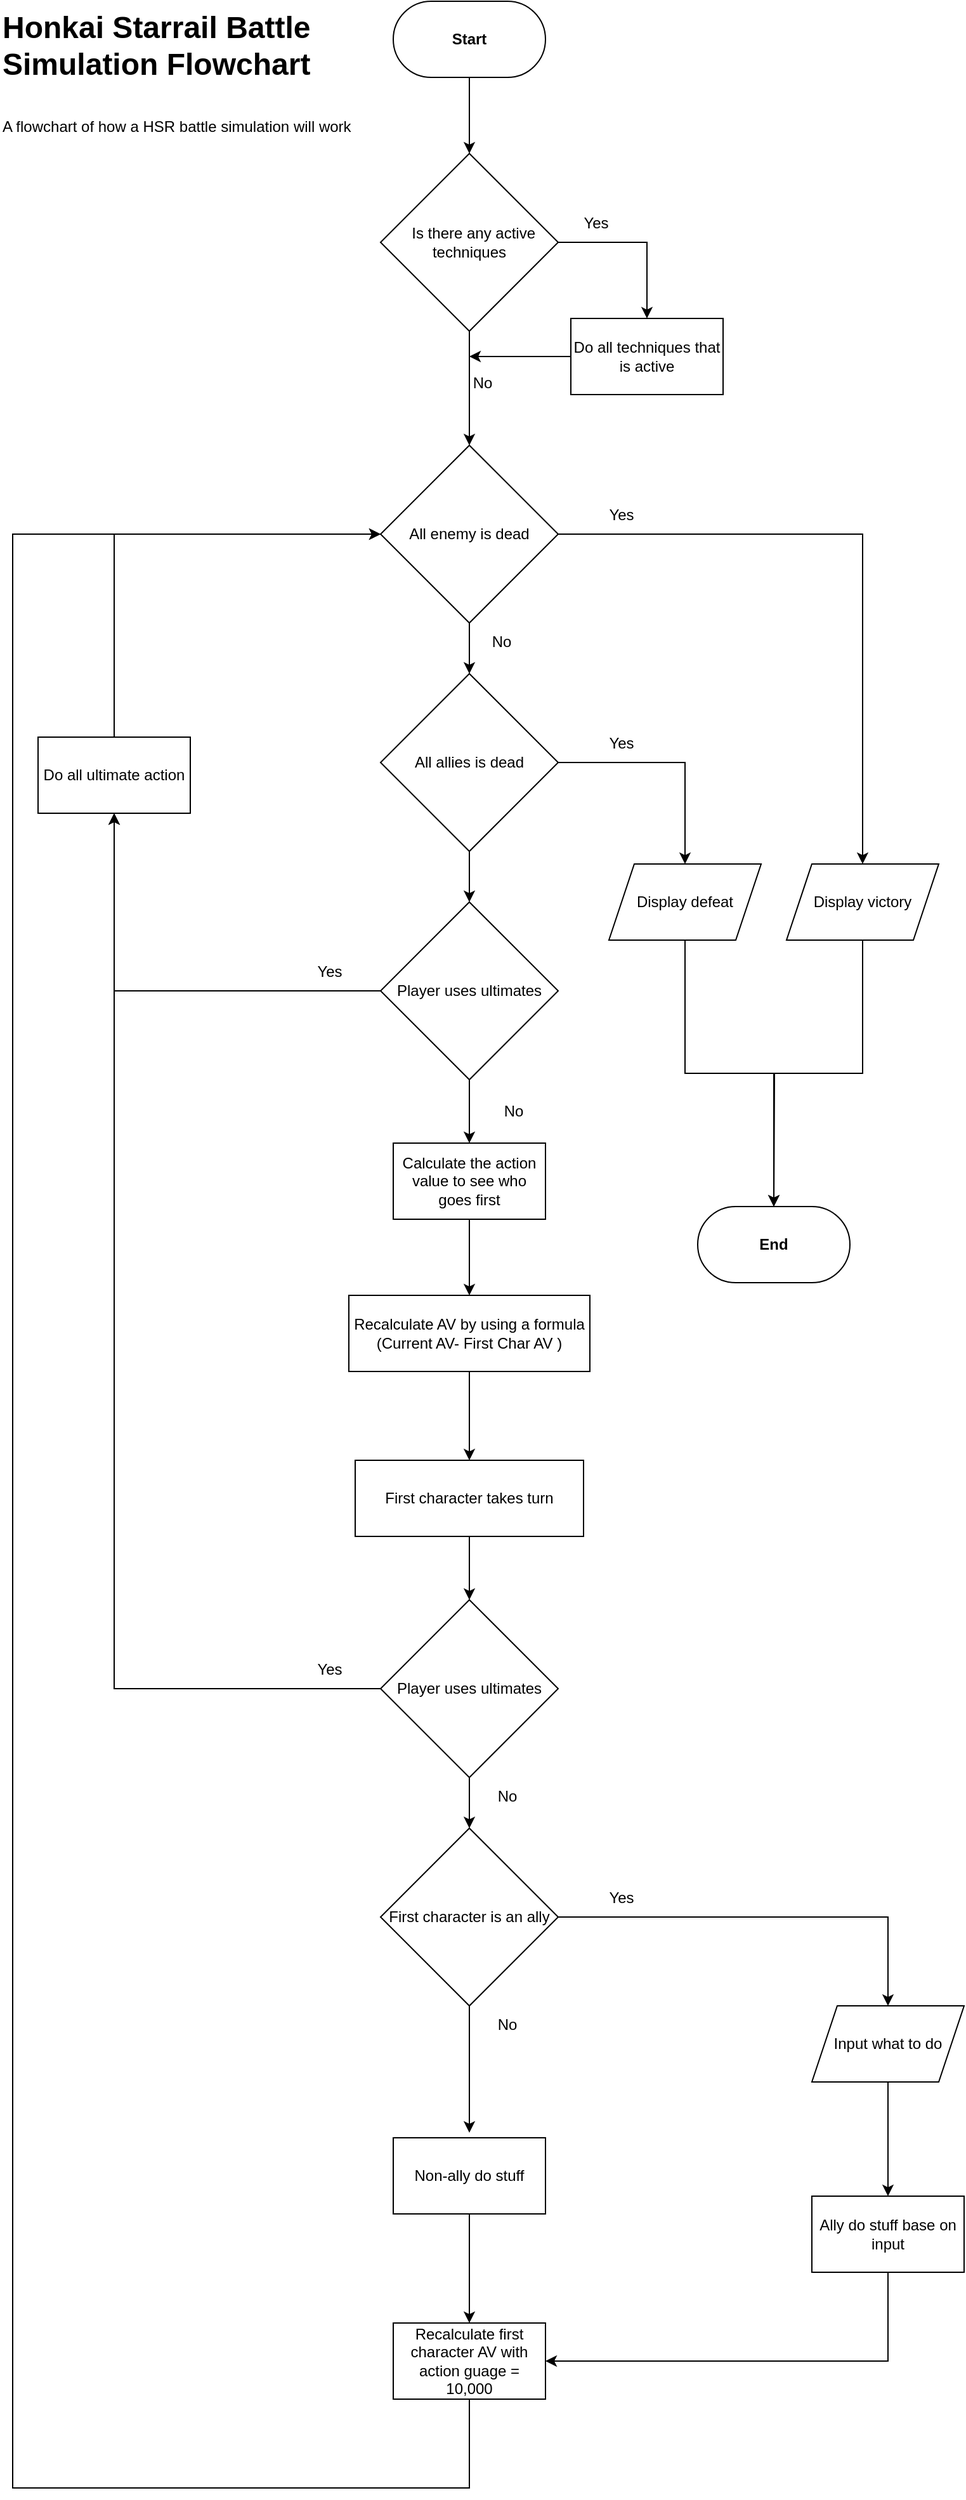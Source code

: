 <mxfile version="24.8.4">
  <diagram name="Page-1" id="5RDn6TEii01dhZuj6zZr">
    <mxGraphModel dx="1434" dy="830" grid="1" gridSize="10" guides="1" tooltips="1" connect="1" arrows="1" fold="1" page="1" pageScale="1" pageWidth="827" pageHeight="1169" math="0" shadow="0">
      <root>
        <mxCell id="0" />
        <mxCell id="1" parent="0" />
        <mxCell id="EYWDEGRxvOLZJbpFDLF8-2" value="&lt;b&gt;End&lt;/b&gt;" style="rounded=1;whiteSpace=wrap;html=1;arcSize=50;" parent="1" vertex="1">
          <mxGeometry x="580" y="990" width="120" height="60" as="geometry" />
        </mxCell>
        <mxCell id="EYWDEGRxvOLZJbpFDLF8-6" style="edgeStyle=orthogonalEdgeStyle;rounded=0;orthogonalLoop=1;jettySize=auto;html=1;exitX=0.5;exitY=1;exitDx=0;exitDy=0;entryX=0.5;entryY=0;entryDx=0;entryDy=0;" parent="1" source="EYWDEGRxvOLZJbpFDLF8-3" target="EYWDEGRxvOLZJbpFDLF8-5" edge="1">
          <mxGeometry relative="1" as="geometry" />
        </mxCell>
        <mxCell id="EYWDEGRxvOLZJbpFDLF8-3" value="&lt;b&gt;Start&lt;/b&gt;" style="rounded=1;whiteSpace=wrap;html=1;arcSize=50;" parent="1" vertex="1">
          <mxGeometry x="340" y="40" width="120" height="60" as="geometry" />
        </mxCell>
        <mxCell id="AQ_5uDbdycC8UBN2duWw-1" style="edgeStyle=orthogonalEdgeStyle;rounded=0;orthogonalLoop=1;jettySize=auto;html=1;" edge="1" parent="1" source="EYWDEGRxvOLZJbpFDLF8-4">
          <mxGeometry relative="1" as="geometry">
            <mxPoint x="400" y="320" as="targetPoint" />
          </mxGeometry>
        </mxCell>
        <mxCell id="EYWDEGRxvOLZJbpFDLF8-4" value="Do all&amp;nbsp;techniques that is active" style="rounded=0;whiteSpace=wrap;html=1;" parent="1" vertex="1">
          <mxGeometry x="480" y="290" width="120" height="60" as="geometry" />
        </mxCell>
        <mxCell id="EYWDEGRxvOLZJbpFDLF8-7" style="edgeStyle=orthogonalEdgeStyle;rounded=0;orthogonalLoop=1;jettySize=auto;html=1;exitX=1;exitY=0.5;exitDx=0;exitDy=0;entryX=0.5;entryY=0;entryDx=0;entryDy=0;" parent="1" source="EYWDEGRxvOLZJbpFDLF8-5" target="EYWDEGRxvOLZJbpFDLF8-4" edge="1">
          <mxGeometry relative="1" as="geometry">
            <mxPoint x="600" y="230" as="targetPoint" />
          </mxGeometry>
        </mxCell>
        <mxCell id="EYWDEGRxvOLZJbpFDLF8-18" style="edgeStyle=orthogonalEdgeStyle;rounded=0;orthogonalLoop=1;jettySize=auto;html=1;exitX=0.5;exitY=1;exitDx=0;exitDy=0;entryX=0.5;entryY=0;entryDx=0;entryDy=0;" parent="1" source="EYWDEGRxvOLZJbpFDLF8-5" target="EYWDEGRxvOLZJbpFDLF8-15" edge="1">
          <mxGeometry relative="1" as="geometry" />
        </mxCell>
        <mxCell id="EYWDEGRxvOLZJbpFDLF8-5" value="&amp;nbsp; Is there any active techniques" style="rhombus;whiteSpace=wrap;html=1;" parent="1" vertex="1">
          <mxGeometry x="330" y="160" width="140" height="140" as="geometry" />
        </mxCell>
        <mxCell id="EYWDEGRxvOLZJbpFDLF8-39" style="edgeStyle=orthogonalEdgeStyle;rounded=0;orthogonalLoop=1;jettySize=auto;html=1;exitX=0.5;exitY=1;exitDx=0;exitDy=0;entryX=0.5;entryY=0;entryDx=0;entryDy=0;" parent="1" source="EYWDEGRxvOLZJbpFDLF8-8" target="EYWDEGRxvOLZJbpFDLF8-14" edge="1">
          <mxGeometry relative="1" as="geometry" />
        </mxCell>
        <mxCell id="EYWDEGRxvOLZJbpFDLF8-8" value="Calculate the action value to see who goes first" style="rounded=0;whiteSpace=wrap;html=1;" parent="1" vertex="1">
          <mxGeometry x="340" y="940" width="120" height="60" as="geometry" />
        </mxCell>
        <mxCell id="EYWDEGRxvOLZJbpFDLF8-14" value="Recalculate AV by using a formula&lt;div&gt;(Current AV- First Char AV )&lt;/div&gt;" style="rounded=0;whiteSpace=wrap;html=1;" parent="1" vertex="1">
          <mxGeometry x="305" y="1060" width="190" height="60" as="geometry" />
        </mxCell>
        <mxCell id="EYWDEGRxvOLZJbpFDLF8-20" style="edgeStyle=orthogonalEdgeStyle;rounded=0;orthogonalLoop=1;jettySize=auto;html=1;exitX=1;exitY=0.5;exitDx=0;exitDy=0;entryX=0.5;entryY=0;entryDx=0;entryDy=0;" parent="1" source="EYWDEGRxvOLZJbpFDLF8-15" target="EYWDEGRxvOLZJbpFDLF8-19" edge="1">
          <mxGeometry relative="1" as="geometry">
            <mxPoint x="590" y="460" as="targetPoint" />
          </mxGeometry>
        </mxCell>
        <mxCell id="EYWDEGRxvOLZJbpFDLF8-24" style="edgeStyle=orthogonalEdgeStyle;rounded=0;orthogonalLoop=1;jettySize=auto;html=1;exitX=0.5;exitY=1;exitDx=0;exitDy=0;entryX=0.5;entryY=0;entryDx=0;entryDy=0;" parent="1" source="EYWDEGRxvOLZJbpFDLF8-15" target="EYWDEGRxvOLZJbpFDLF8-23" edge="1">
          <mxGeometry relative="1" as="geometry" />
        </mxCell>
        <mxCell id="EYWDEGRxvOLZJbpFDLF8-15" value="All enemy is dead" style="rhombus;whiteSpace=wrap;html=1;" parent="1" vertex="1">
          <mxGeometry x="330" y="390" width="140" height="140" as="geometry" />
        </mxCell>
        <mxCell id="EYWDEGRxvOLZJbpFDLF8-40" style="edgeStyle=orthogonalEdgeStyle;rounded=0;orthogonalLoop=1;jettySize=auto;html=1;exitX=0.5;exitY=1;exitDx=0;exitDy=0;" parent="1" source="EYWDEGRxvOLZJbpFDLF8-19" edge="1">
          <mxGeometry relative="1" as="geometry">
            <mxPoint x="640" y="990" as="targetPoint" />
          </mxGeometry>
        </mxCell>
        <mxCell id="EYWDEGRxvOLZJbpFDLF8-19" value="Display victory" style="shape=parallelogram;perimeter=parallelogramPerimeter;whiteSpace=wrap;html=1;fixedSize=1;" parent="1" vertex="1">
          <mxGeometry x="650" y="720" width="120" height="60" as="geometry" />
        </mxCell>
        <mxCell id="EYWDEGRxvOLZJbpFDLF8-26" style="edgeStyle=orthogonalEdgeStyle;rounded=0;orthogonalLoop=1;jettySize=auto;html=1;exitX=1;exitY=0.5;exitDx=0;exitDy=0;entryX=0.5;entryY=0;entryDx=0;entryDy=0;" parent="1" source="EYWDEGRxvOLZJbpFDLF8-23" target="EYWDEGRxvOLZJbpFDLF8-25" edge="1">
          <mxGeometry relative="1" as="geometry">
            <mxPoint x="540" y="640" as="targetPoint" />
          </mxGeometry>
        </mxCell>
        <mxCell id="EYWDEGRxvOLZJbpFDLF8-55" style="edgeStyle=orthogonalEdgeStyle;rounded=0;orthogonalLoop=1;jettySize=auto;html=1;exitX=0.5;exitY=1;exitDx=0;exitDy=0;entryX=0.5;entryY=0;entryDx=0;entryDy=0;" parent="1" source="EYWDEGRxvOLZJbpFDLF8-23" target="EYWDEGRxvOLZJbpFDLF8-54" edge="1">
          <mxGeometry relative="1" as="geometry" />
        </mxCell>
        <mxCell id="EYWDEGRxvOLZJbpFDLF8-23" value="All allies is dead" style="rhombus;whiteSpace=wrap;html=1;" parent="1" vertex="1">
          <mxGeometry x="330" y="570" width="140" height="140" as="geometry" />
        </mxCell>
        <mxCell id="EYWDEGRxvOLZJbpFDLF8-27" style="edgeStyle=orthogonalEdgeStyle;rounded=0;orthogonalLoop=1;jettySize=auto;html=1;exitX=0.5;exitY=1;exitDx=0;exitDy=0;entryX=0.5;entryY=0;entryDx=0;entryDy=0;" parent="1" source="EYWDEGRxvOLZJbpFDLF8-25" target="EYWDEGRxvOLZJbpFDLF8-2" edge="1">
          <mxGeometry relative="1" as="geometry" />
        </mxCell>
        <mxCell id="EYWDEGRxvOLZJbpFDLF8-25" value="Display defeat" style="shape=parallelogram;perimeter=parallelogramPerimeter;whiteSpace=wrap;html=1;fixedSize=1;" parent="1" vertex="1">
          <mxGeometry x="510" y="720" width="120" height="60" as="geometry" />
        </mxCell>
        <mxCell id="EYWDEGRxvOLZJbpFDLF8-31" value="No" style="text;html=1;align=center;verticalAlign=middle;resizable=0;points=[];autosize=1;strokeColor=none;fillColor=none;" parent="1" vertex="1">
          <mxGeometry x="390" y="326" width="40" height="30" as="geometry" />
        </mxCell>
        <mxCell id="EYWDEGRxvOLZJbpFDLF8-33" value="Yes" style="text;html=1;align=center;verticalAlign=middle;whiteSpace=wrap;rounded=0;" parent="1" vertex="1">
          <mxGeometry x="470" y="200" width="60" height="30" as="geometry" />
        </mxCell>
        <mxCell id="EYWDEGRxvOLZJbpFDLF8-34" value="No" style="text;html=1;align=center;verticalAlign=middle;resizable=0;points=[];autosize=1;strokeColor=none;fillColor=none;" parent="1" vertex="1">
          <mxGeometry x="405" y="530" width="40" height="30" as="geometry" />
        </mxCell>
        <mxCell id="EYWDEGRxvOLZJbpFDLF8-35" value="Yes" style="text;html=1;align=center;verticalAlign=middle;whiteSpace=wrap;rounded=0;" parent="1" vertex="1">
          <mxGeometry x="490" y="430" width="60" height="30" as="geometry" />
        </mxCell>
        <mxCell id="EYWDEGRxvOLZJbpFDLF8-37" value="Yes" style="text;html=1;align=center;verticalAlign=middle;whiteSpace=wrap;rounded=0;" parent="1" vertex="1">
          <mxGeometry x="490" y="610" width="60" height="30" as="geometry" />
        </mxCell>
        <mxCell id="EYWDEGRxvOLZJbpFDLF8-43" value="" style="edgeStyle=orthogonalEdgeStyle;rounded=0;orthogonalLoop=1;jettySize=auto;html=1;exitX=0.5;exitY=1;exitDx=0;exitDy=0;" parent="1" source="EYWDEGRxvOLZJbpFDLF8-14" target="EYWDEGRxvOLZJbpFDLF8-42" edge="1">
          <mxGeometry relative="1" as="geometry">
            <mxPoint x="399.87" y="1190" as="targetPoint" />
            <mxPoint x="400" y="1120" as="sourcePoint" />
          </mxGeometry>
        </mxCell>
        <mxCell id="EYWDEGRxvOLZJbpFDLF8-47" style="edgeStyle=orthogonalEdgeStyle;rounded=0;orthogonalLoop=1;jettySize=auto;html=1;exitX=0.5;exitY=1;exitDx=0;exitDy=0;entryX=0.5;entryY=0;entryDx=0;entryDy=0;" parent="1" source="EYWDEGRxvOLZJbpFDLF8-42" target="EYWDEGRxvOLZJbpFDLF8-45" edge="1">
          <mxGeometry relative="1" as="geometry" />
        </mxCell>
        <mxCell id="EYWDEGRxvOLZJbpFDLF8-42" value="First character takes turn" style="rounded=0;whiteSpace=wrap;html=1;" parent="1" vertex="1">
          <mxGeometry x="310" y="1190" width="180" height="60" as="geometry" />
        </mxCell>
        <mxCell id="EYWDEGRxvOLZJbpFDLF8-50" style="edgeStyle=orthogonalEdgeStyle;rounded=0;orthogonalLoop=1;jettySize=auto;html=1;exitX=0.5;exitY=1;exitDx=0;exitDy=0;entryX=0.5;entryY=0;entryDx=0;entryDy=0;" parent="1" source="EYWDEGRxvOLZJbpFDLF8-45" target="EYWDEGRxvOLZJbpFDLF8-49" edge="1">
          <mxGeometry relative="1" as="geometry" />
        </mxCell>
        <mxCell id="EYWDEGRxvOLZJbpFDLF8-70" style="edgeStyle=orthogonalEdgeStyle;rounded=0;orthogonalLoop=1;jettySize=auto;html=1;exitX=0;exitY=0.5;exitDx=0;exitDy=0;entryX=0.5;entryY=1;entryDx=0;entryDy=0;" parent="1" source="EYWDEGRxvOLZJbpFDLF8-45" target="EYWDEGRxvOLZJbpFDLF8-62" edge="1">
          <mxGeometry relative="1" as="geometry" />
        </mxCell>
        <mxCell id="EYWDEGRxvOLZJbpFDLF8-45" value="Player uses ultimates" style="rhombus;whiteSpace=wrap;html=1;" parent="1" vertex="1">
          <mxGeometry x="330" y="1300" width="140" height="140" as="geometry" />
        </mxCell>
        <mxCell id="EYWDEGRxvOLZJbpFDLF8-48" value="&lt;h1 style=&quot;margin-top: 0px;&quot;&gt;&lt;span style=&quot;background-color: initial;&quot;&gt;Honkai Starrail Battle Simulation Flowchart&lt;/span&gt;&lt;/h1&gt;&lt;h1 style=&quot;margin-top: 0px;&quot;&gt;&lt;span style=&quot;font-size: 12px; font-weight: 400;&quot;&gt;A flowchart of how a HSR battle simulation will work&lt;/span&gt;&lt;/h1&gt;" style="text;html=1;whiteSpace=wrap;overflow=hidden;rounded=0;" parent="1" vertex="1">
          <mxGeometry x="30" y="40" width="280" height="110" as="geometry" />
        </mxCell>
        <mxCell id="EYWDEGRxvOLZJbpFDLF8-73" style="edgeStyle=orthogonalEdgeStyle;rounded=0;orthogonalLoop=1;jettySize=auto;html=1;exitX=0.5;exitY=1;exitDx=0;exitDy=0;entryX=0.5;entryY=0;entryDx=0;entryDy=0;" parent="1" source="EYWDEGRxvOLZJbpFDLF8-49" edge="1">
          <mxGeometry relative="1" as="geometry">
            <mxPoint x="400" y="1720" as="targetPoint" />
          </mxGeometry>
        </mxCell>
        <mxCell id="EYWDEGRxvOLZJbpFDLF8-76" style="edgeStyle=orthogonalEdgeStyle;rounded=0;orthogonalLoop=1;jettySize=auto;html=1;exitX=1;exitY=0.5;exitDx=0;exitDy=0;entryX=0.5;entryY=0;entryDx=0;entryDy=0;" parent="1" source="EYWDEGRxvOLZJbpFDLF8-49" target="EYWDEGRxvOLZJbpFDLF8-78" edge="1">
          <mxGeometry relative="1" as="geometry">
            <mxPoint x="740" y="1600" as="targetPoint" />
            <Array as="points">
              <mxPoint x="730" y="1550" />
            </Array>
          </mxGeometry>
        </mxCell>
        <mxCell id="EYWDEGRxvOLZJbpFDLF8-49" value="First character is an ally" style="rhombus;whiteSpace=wrap;html=1;" parent="1" vertex="1">
          <mxGeometry x="330" y="1480" width="140" height="140" as="geometry" />
        </mxCell>
        <mxCell id="EYWDEGRxvOLZJbpFDLF8-56" style="edgeStyle=orthogonalEdgeStyle;rounded=0;orthogonalLoop=1;jettySize=auto;html=1;exitX=0.5;exitY=1;exitDx=0;exitDy=0;entryX=0.5;entryY=0;entryDx=0;entryDy=0;" parent="1" source="EYWDEGRxvOLZJbpFDLF8-54" target="EYWDEGRxvOLZJbpFDLF8-8" edge="1">
          <mxGeometry relative="1" as="geometry" />
        </mxCell>
        <mxCell id="EYWDEGRxvOLZJbpFDLF8-65" style="edgeStyle=orthogonalEdgeStyle;rounded=0;orthogonalLoop=1;jettySize=auto;html=1;exitX=0;exitY=0.5;exitDx=0;exitDy=0;entryX=0.5;entryY=1;entryDx=0;entryDy=0;" parent="1" source="EYWDEGRxvOLZJbpFDLF8-54" target="EYWDEGRxvOLZJbpFDLF8-62" edge="1">
          <mxGeometry relative="1" as="geometry" />
        </mxCell>
        <mxCell id="EYWDEGRxvOLZJbpFDLF8-54" value="Player uses ultimates" style="rhombus;whiteSpace=wrap;html=1;" parent="1" vertex="1">
          <mxGeometry x="330" y="750" width="140" height="140" as="geometry" />
        </mxCell>
        <mxCell id="EYWDEGRxvOLZJbpFDLF8-57" value="No" style="text;html=1;align=center;verticalAlign=middle;whiteSpace=wrap;rounded=0;" parent="1" vertex="1">
          <mxGeometry x="405" y="900" width="60" height="30" as="geometry" />
        </mxCell>
        <mxCell id="EYWDEGRxvOLZJbpFDLF8-60" value="Yes" style="text;html=1;align=center;verticalAlign=middle;whiteSpace=wrap;rounded=0;" parent="1" vertex="1">
          <mxGeometry x="260" y="790" width="60" height="30" as="geometry" />
        </mxCell>
        <mxCell id="EYWDEGRxvOLZJbpFDLF8-66" style="edgeStyle=orthogonalEdgeStyle;rounded=0;orthogonalLoop=1;jettySize=auto;html=1;exitX=0.5;exitY=0;exitDx=0;exitDy=0;entryX=0;entryY=0.5;entryDx=0;entryDy=0;" parent="1" source="EYWDEGRxvOLZJbpFDLF8-62" target="EYWDEGRxvOLZJbpFDLF8-15" edge="1">
          <mxGeometry relative="1" as="geometry" />
        </mxCell>
        <mxCell id="EYWDEGRxvOLZJbpFDLF8-62" value="Do all ultimate action" style="rounded=0;whiteSpace=wrap;html=1;" parent="1" vertex="1">
          <mxGeometry x="60" y="620" width="120" height="60" as="geometry" />
        </mxCell>
        <mxCell id="EYWDEGRxvOLZJbpFDLF8-68" value="No" style="text;html=1;align=center;verticalAlign=middle;whiteSpace=wrap;rounded=0;" parent="1" vertex="1">
          <mxGeometry x="400" y="1440" width="60" height="30" as="geometry" />
        </mxCell>
        <mxCell id="EYWDEGRxvOLZJbpFDLF8-71" value="Yes" style="text;html=1;align=center;verticalAlign=middle;whiteSpace=wrap;rounded=0;" parent="1" vertex="1">
          <mxGeometry x="260" y="1340" width="60" height="30" as="geometry" />
        </mxCell>
        <mxCell id="EYWDEGRxvOLZJbpFDLF8-74" value="No" style="text;html=1;align=center;verticalAlign=middle;whiteSpace=wrap;rounded=0;" parent="1" vertex="1">
          <mxGeometry x="400" y="1620" width="60" height="30" as="geometry" />
        </mxCell>
        <mxCell id="EYWDEGRxvOLZJbpFDLF8-80" style="edgeStyle=orthogonalEdgeStyle;rounded=0;orthogonalLoop=1;jettySize=auto;html=1;exitX=0.5;exitY=1;exitDx=0;exitDy=0;entryX=0.5;entryY=0;entryDx=0;entryDy=0;" parent="1" source="EYWDEGRxvOLZJbpFDLF8-78" target="EYWDEGRxvOLZJbpFDLF8-79" edge="1">
          <mxGeometry relative="1" as="geometry" />
        </mxCell>
        <mxCell id="EYWDEGRxvOLZJbpFDLF8-78" value="Input what to do" style="shape=parallelogram;perimeter=parallelogramPerimeter;whiteSpace=wrap;html=1;fixedSize=1;" parent="1" vertex="1">
          <mxGeometry x="670" y="1620" width="120" height="60" as="geometry" />
        </mxCell>
        <mxCell id="EYWDEGRxvOLZJbpFDLF8-89" style="edgeStyle=orthogonalEdgeStyle;rounded=0;orthogonalLoop=1;jettySize=auto;html=1;exitX=0.5;exitY=1;exitDx=0;exitDy=0;entryX=1;entryY=0.5;entryDx=0;entryDy=0;" parent="1" source="EYWDEGRxvOLZJbpFDLF8-79" target="EYWDEGRxvOLZJbpFDLF8-87" edge="1">
          <mxGeometry relative="1" as="geometry" />
        </mxCell>
        <mxCell id="EYWDEGRxvOLZJbpFDLF8-79" value="Ally do stuff base on input" style="rounded=0;whiteSpace=wrap;html=1;" parent="1" vertex="1">
          <mxGeometry x="670" y="1770" width="120" height="60" as="geometry" />
        </mxCell>
        <mxCell id="EYWDEGRxvOLZJbpFDLF8-81" value="Yes" style="text;html=1;align=center;verticalAlign=middle;whiteSpace=wrap;rounded=0;" parent="1" vertex="1">
          <mxGeometry x="490" y="1520" width="60" height="30" as="geometry" />
        </mxCell>
        <mxCell id="EYWDEGRxvOLZJbpFDLF8-88" style="edgeStyle=orthogonalEdgeStyle;rounded=0;orthogonalLoop=1;jettySize=auto;html=1;exitX=0.5;exitY=1;exitDx=0;exitDy=0;entryX=0.5;entryY=0;entryDx=0;entryDy=0;" parent="1" source="EYWDEGRxvOLZJbpFDLF8-82" target="EYWDEGRxvOLZJbpFDLF8-87" edge="1">
          <mxGeometry relative="1" as="geometry" />
        </mxCell>
        <mxCell id="EYWDEGRxvOLZJbpFDLF8-82" value="Non-ally do stuff" style="rounded=0;whiteSpace=wrap;html=1;" parent="1" vertex="1">
          <mxGeometry x="340" y="1724" width="120" height="60" as="geometry" />
        </mxCell>
        <mxCell id="EYWDEGRxvOLZJbpFDLF8-90" style="edgeStyle=orthogonalEdgeStyle;rounded=0;orthogonalLoop=1;jettySize=auto;html=1;exitX=0.5;exitY=1;exitDx=0;exitDy=0;entryX=0;entryY=0.5;entryDx=0;entryDy=0;" parent="1" source="EYWDEGRxvOLZJbpFDLF8-87" target="EYWDEGRxvOLZJbpFDLF8-15" edge="1">
          <mxGeometry relative="1" as="geometry">
            <Array as="points">
              <mxPoint x="400" y="2000" />
              <mxPoint x="40" y="2000" />
              <mxPoint x="40" y="460" />
            </Array>
          </mxGeometry>
        </mxCell>
        <mxCell id="EYWDEGRxvOLZJbpFDLF8-87" value="Recalculate first character AV with action guage = 10,000" style="rounded=0;whiteSpace=wrap;html=1;" parent="1" vertex="1">
          <mxGeometry x="340" y="1870" width="120" height="60" as="geometry" />
        </mxCell>
      </root>
    </mxGraphModel>
  </diagram>
</mxfile>
